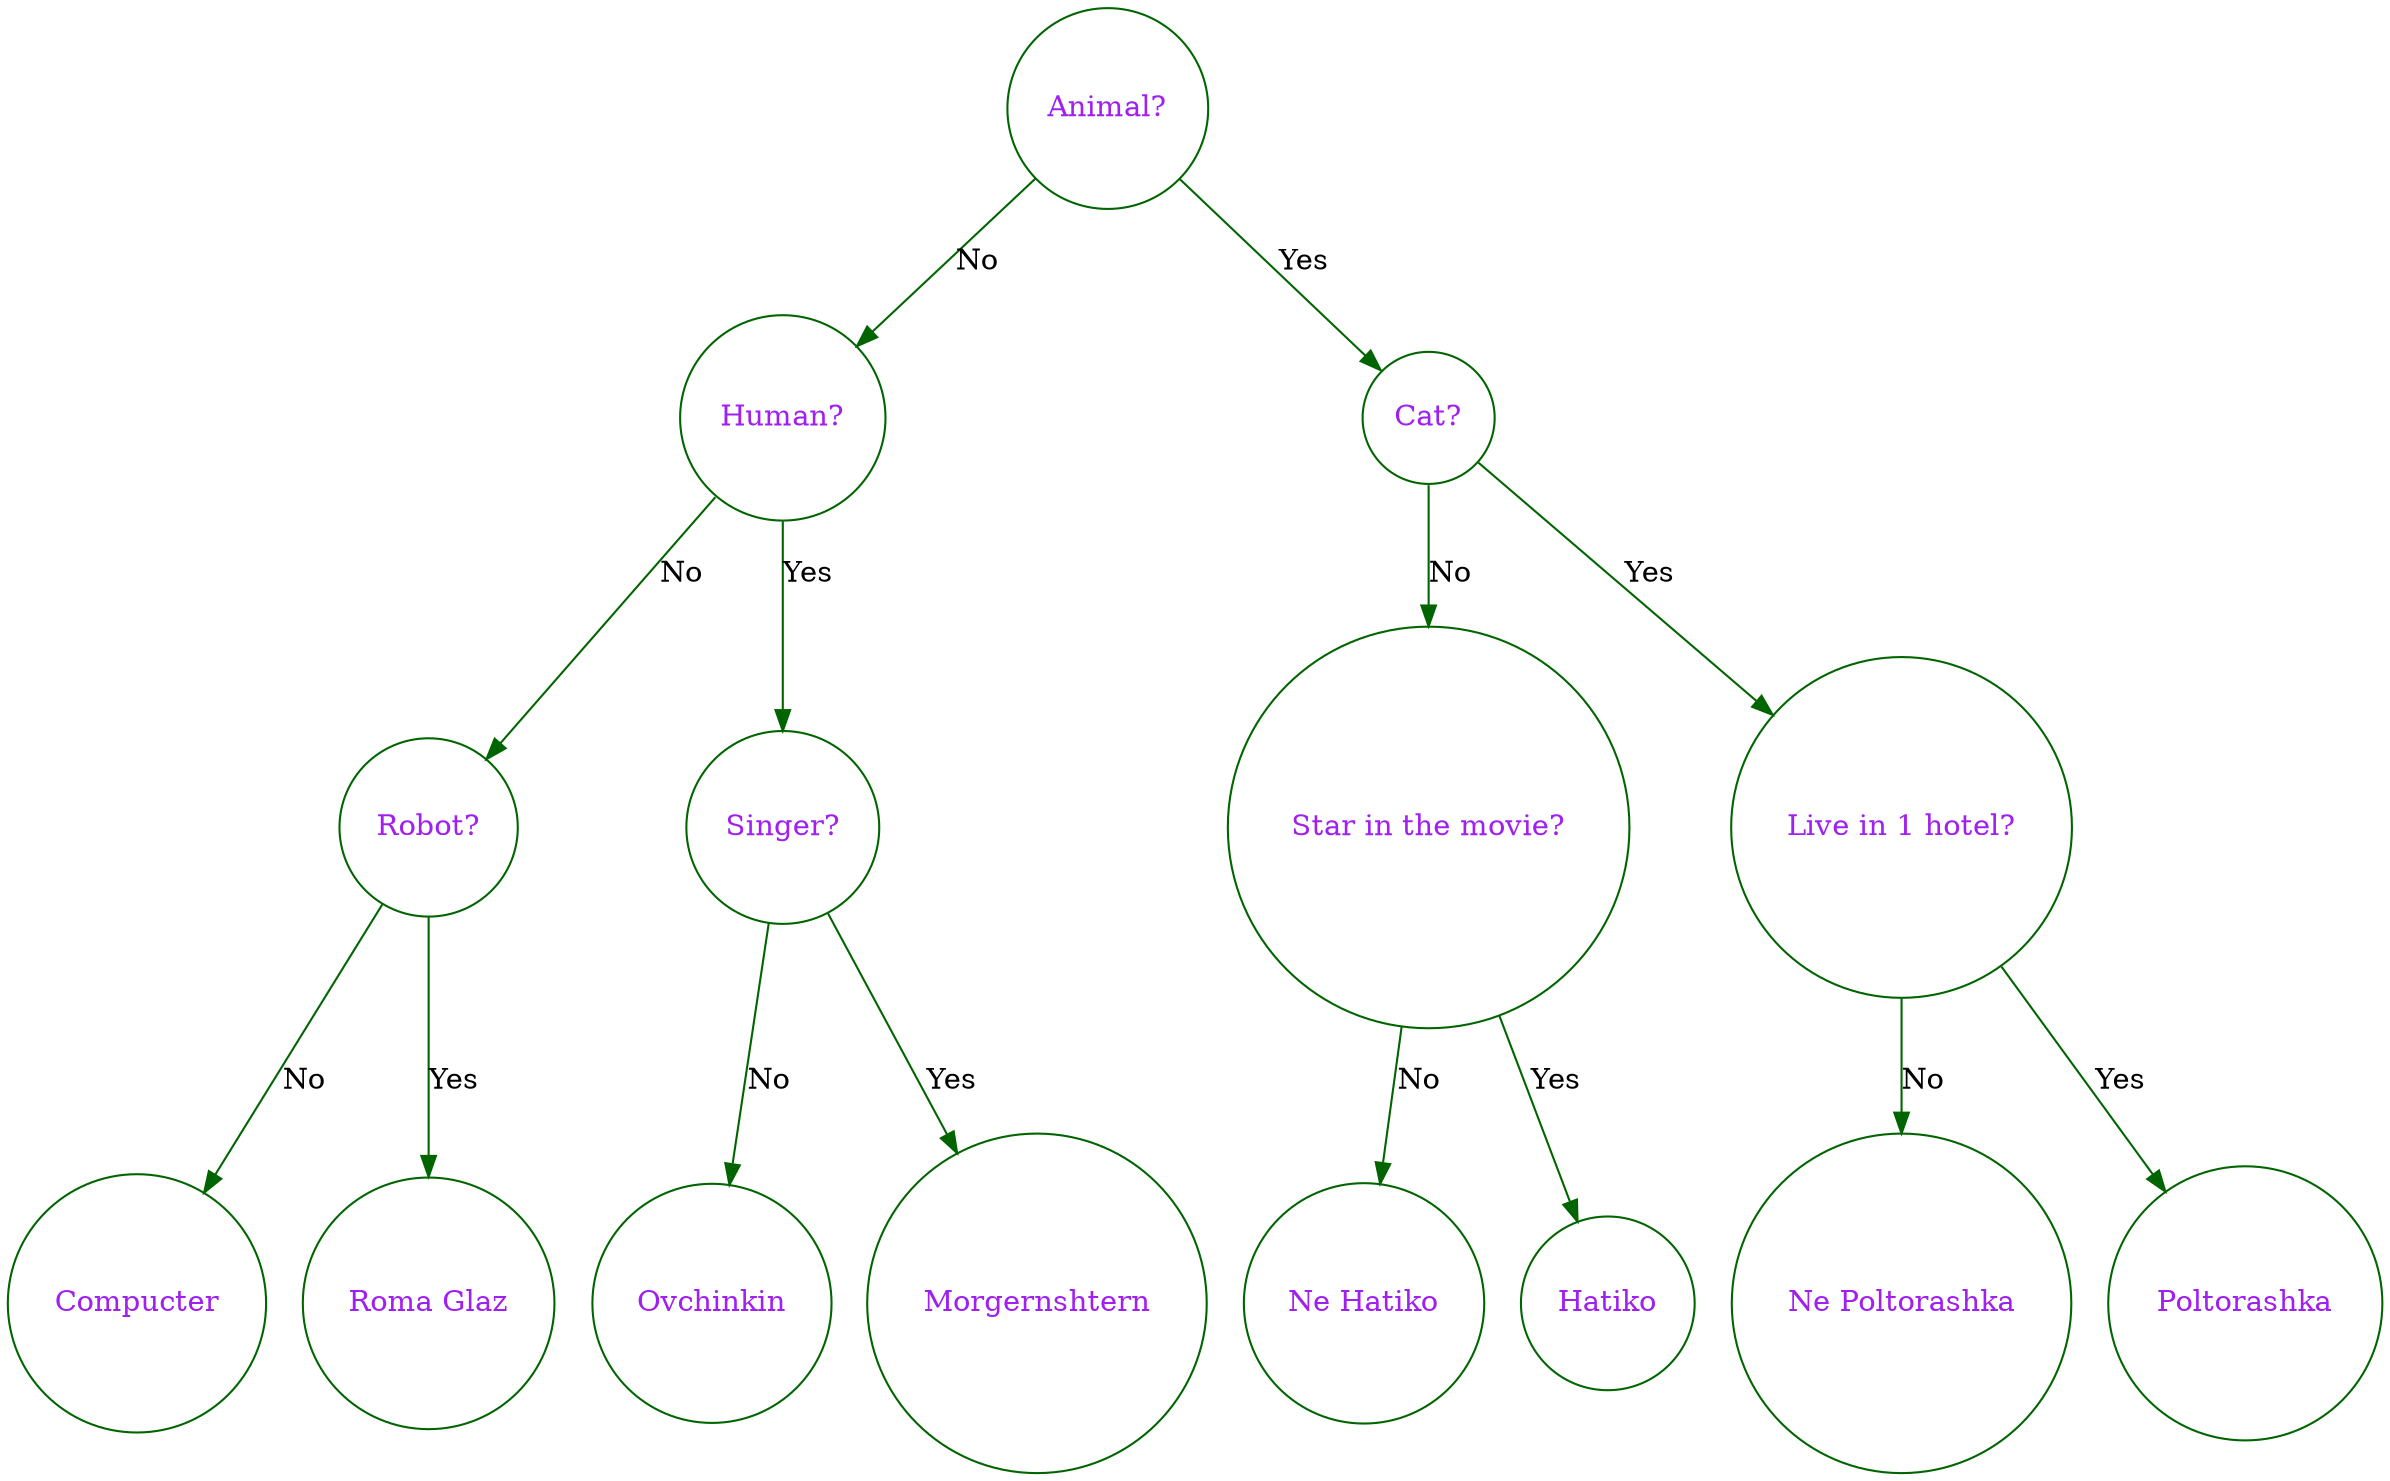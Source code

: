 digraph Akinator 
{
		node [shape = "circle", color = "darkgreen", fontcolor = "purple"];
		edge [color = "darkgreen"];

		"Animal?" -> "Human?"[label = "No"];
		"Animal?" -> "Cat?"[label = "Yes"];
		"Cat?" -> "Star in the movie?"[label = "No"];
		"Cat?" -> "Live in 1 hotel?"[label = "Yes"];
		"Live in 1 hotel?" -> "Ne Poltorashka"[label = "No"];
		"Live in 1 hotel?" -> "Poltorashka"[label = "Yes"];
		"Star in the movie?" -> "Ne Hatiko"[label = "No"];
		"Star in the movie?" -> "Hatiko"[label = "Yes"];
		"Human?" -> "Robot?"[label = "No"];
		"Human?" -> "Singer?"[label = "Yes"];
		"Singer?" -> "Ovchinkin"[label = "No"];
		"Singer?" -> "Morgernshtern"[label = "Yes"];
		"Robot?" -> "Compucter"[label = "No"];
		"Robot?" -> "Roma Glaz"[label = "Yes"];
}